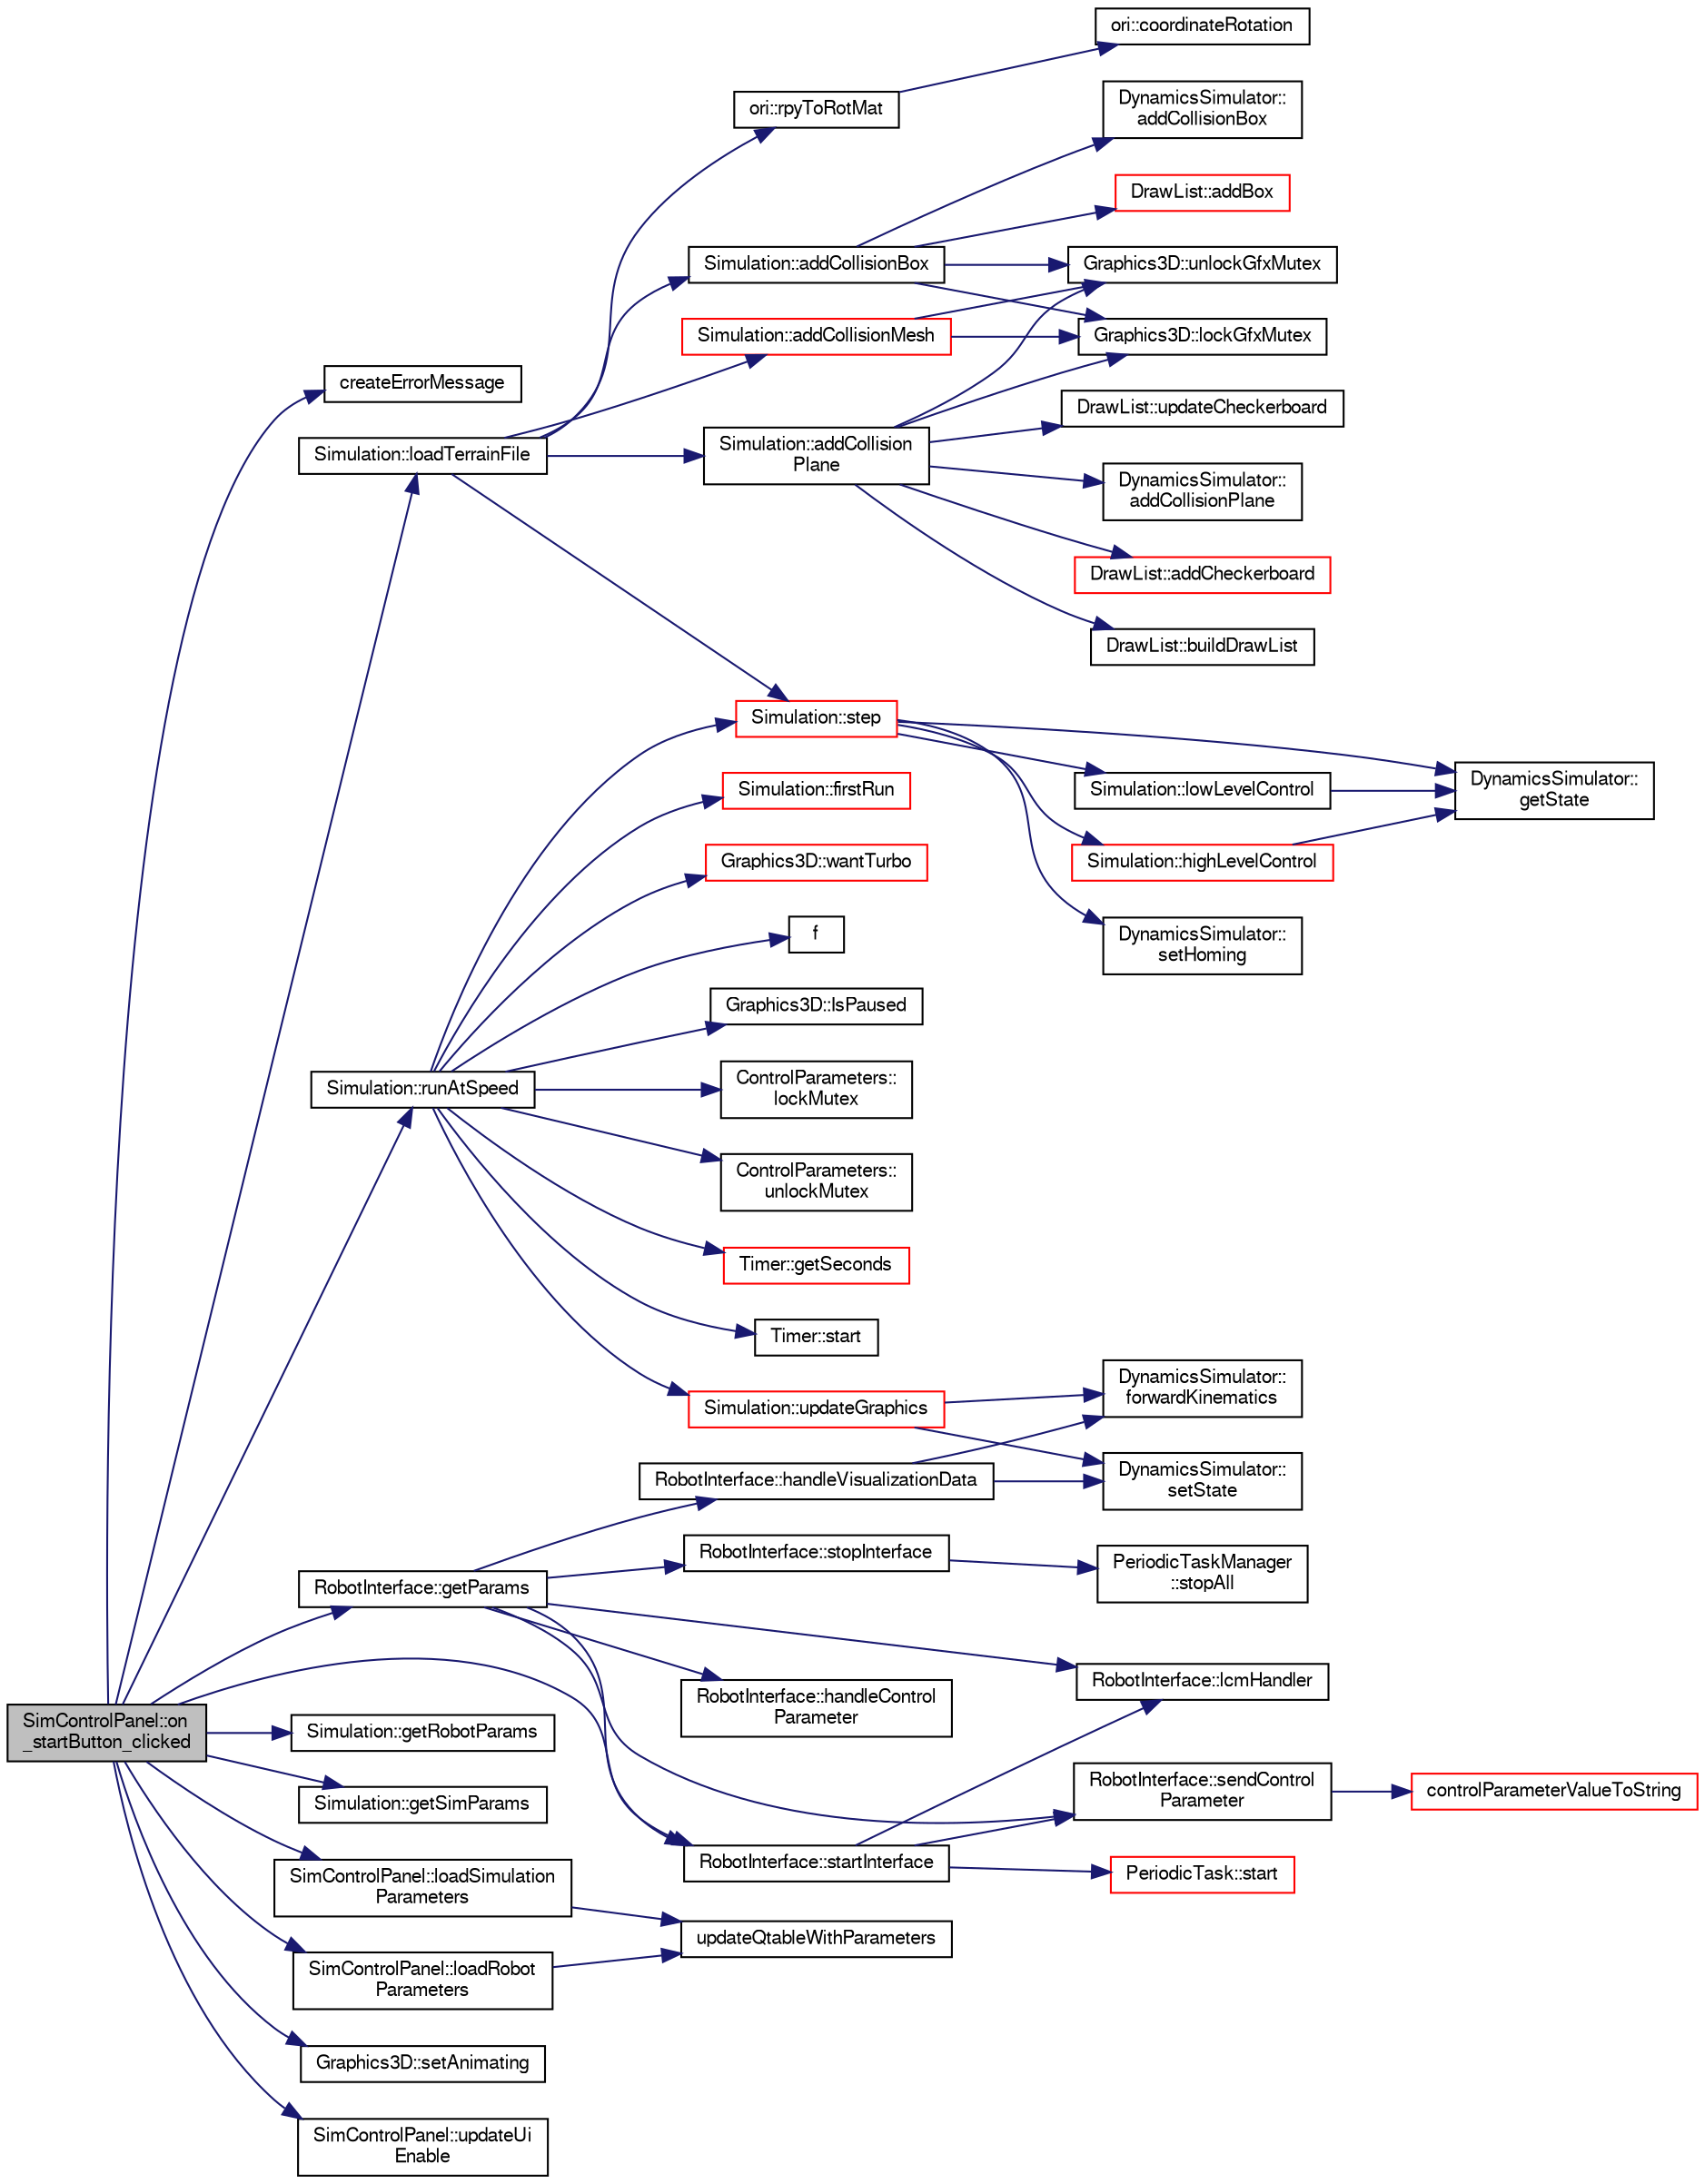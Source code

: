 digraph "SimControlPanel::on_startButton_clicked"
{
  edge [fontname="FreeSans",fontsize="10",labelfontname="FreeSans",labelfontsize="10"];
  node [fontname="FreeSans",fontsize="10",shape=record];
  rankdir="LR";
  Node1 [label="SimControlPanel::on\l_startButton_clicked",height=0.2,width=0.4,color="black", fillcolor="grey75", style="filled", fontcolor="black"];
  Node1 -> Node2 [color="midnightblue",fontsize="10",style="solid",fontname="FreeSans"];
  Node2 [label="createErrorMessage",height=0.2,width=0.4,color="black", fillcolor="white", style="filled",URL="$d8/dcd/_sim_control_panel_8cpp.html#a771db95f0473f6530892c739de3c1b83"];
  Node1 -> Node3 [color="midnightblue",fontsize="10",style="solid",fontname="FreeSans"];
  Node3 [label="RobotInterface::getParams",height=0.2,width=0.4,color="black", fillcolor="white", style="filled",URL="$d6/d05/class_robot_interface.html#a273ece51bef7819a95e7924d2a130976"];
  Node3 -> Node4 [color="midnightblue",fontsize="10",style="solid",fontname="FreeSans"];
  Node4 [label="RobotInterface::handleControl\lParameter",height=0.2,width=0.4,color="black", fillcolor="white", style="filled",URL="$d6/d05/class_robot_interface.html#a429be295631bd7ee22cd2efc9fb74648"];
  Node3 -> Node5 [color="midnightblue",fontsize="10",style="solid",fontname="FreeSans"];
  Node5 [label="RobotInterface::handleVisualizationData",height=0.2,width=0.4,color="black", fillcolor="white", style="filled",URL="$d6/d05/class_robot_interface.html#a1a13156279b80e488f9535374f66a8f8"];
  Node5 -> Node6 [color="midnightblue",fontsize="10",style="solid",fontname="FreeSans"];
  Node6 [label="DynamicsSimulator::\lforwardKinematics",height=0.2,width=0.4,color="black", fillcolor="white", style="filled",URL="$d7/d9c/class_dynamics_simulator.html#a3c057386e8d437e8c5dbcae02acf935c",tooltip="Do forward kinematics for feet. "];
  Node5 -> Node7 [color="midnightblue",fontsize="10",style="solid",fontname="FreeSans"];
  Node7 [label="DynamicsSimulator::\lsetState",height=0.2,width=0.4,color="black", fillcolor="white", style="filled",URL="$d7/d9c/class_dynamics_simulator.html#a1b185d90d2b15840ca57f8e2adcf84fb"];
  Node3 -> Node8 [color="midnightblue",fontsize="10",style="solid",fontname="FreeSans"];
  Node8 [label="RobotInterface::lcmHandler",height=0.2,width=0.4,color="black", fillcolor="white", style="filled",URL="$d6/d05/class_robot_interface.html#a37a9d4942ce142779bf6dbdc374e239e"];
  Node3 -> Node9 [color="midnightblue",fontsize="10",style="solid",fontname="FreeSans"];
  Node9 [label="RobotInterface::sendControl\lParameter",height=0.2,width=0.4,color="black", fillcolor="white", style="filled",URL="$d6/d05/class_robot_interface.html#a3e8ce08dd7aa4f2127563e1eb8317140"];
  Node9 -> Node10 [color="midnightblue",fontsize="10",style="solid",fontname="FreeSans"];
  Node10 [label="controlParameterValueToString",height=0.2,width=0.4,color="red", fillcolor="white", style="filled",URL="$d2/d01/_control_parameters_8h.html#a845e4adacbcbd157527c891bb3fa4b74"];
  Node3 -> Node11 [color="midnightblue",fontsize="10",style="solid",fontname="FreeSans"];
  Node11 [label="RobotInterface::startInterface",height=0.2,width=0.4,color="black", fillcolor="white", style="filled",URL="$d6/d05/class_robot_interface.html#afb4bc3cd443238371c6b09be6d6e2da7"];
  Node11 -> Node8 [color="midnightblue",fontsize="10",style="solid",fontname="FreeSans"];
  Node11 -> Node9 [color="midnightblue",fontsize="10",style="solid",fontname="FreeSans"];
  Node11 -> Node12 [color="midnightblue",fontsize="10",style="solid",fontname="FreeSans"];
  Node12 [label="PeriodicTask::start",height=0.2,width=0.4,color="red", fillcolor="white", style="filled",URL="$de/d2f/class_periodic_task.html#a23a65ac2dff9750a0f0d6416f2f32a6f"];
  Node3 -> Node13 [color="midnightblue",fontsize="10",style="solid",fontname="FreeSans"];
  Node13 [label="RobotInterface::stopInterface",height=0.2,width=0.4,color="black", fillcolor="white", style="filled",URL="$d6/d05/class_robot_interface.html#a66c4458fa8f57b3b8dfe6cf3ad707a76"];
  Node13 -> Node14 [color="midnightblue",fontsize="10",style="solid",fontname="FreeSans"];
  Node14 [label="PeriodicTaskManager\l::stopAll",height=0.2,width=0.4,color="black", fillcolor="white", style="filled",URL="$d2/d31/class_periodic_task_manager.html#ac3a6d2e72967f7e1045b546fdb5d7eaa"];
  Node1 -> Node15 [color="midnightblue",fontsize="10",style="solid",fontname="FreeSans"];
  Node15 [label="Simulation::getRobotParams",height=0.2,width=0.4,color="black", fillcolor="white", style="filled",URL="$dd/d14/class_simulation.html#a72521ff0a387ce6a53fec3bd9b209b5e"];
  Node1 -> Node16 [color="midnightblue",fontsize="10",style="solid",fontname="FreeSans"];
  Node16 [label="Simulation::getSimParams",height=0.2,width=0.4,color="black", fillcolor="white", style="filled",URL="$dd/d14/class_simulation.html#a343e571a3ad423fead44db01758fe54c"];
  Node1 -> Node17 [color="midnightblue",fontsize="10",style="solid",fontname="FreeSans"];
  Node17 [label="SimControlPanel::loadRobot\lParameters",height=0.2,width=0.4,color="black", fillcolor="white", style="filled",URL="$d1/d22/class_sim_control_panel.html#a5b70595cb694b786dadb966fd793e9de"];
  Node17 -> Node18 [color="midnightblue",fontsize="10",style="solid",fontname="FreeSans"];
  Node18 [label="updateQtableWithParameters",height=0.2,width=0.4,color="black", fillcolor="white", style="filled",URL="$d8/dcd/_sim_control_panel_8cpp.html#a95b841e725f99ed779bdcbf80579cfd5"];
  Node1 -> Node19 [color="midnightblue",fontsize="10",style="solid",fontname="FreeSans"];
  Node19 [label="SimControlPanel::loadSimulation\lParameters",height=0.2,width=0.4,color="black", fillcolor="white", style="filled",URL="$d1/d22/class_sim_control_panel.html#aaef98cf6f4f5e4d82bf33eea3d1c80fc"];
  Node19 -> Node18 [color="midnightblue",fontsize="10",style="solid",fontname="FreeSans"];
  Node1 -> Node20 [color="midnightblue",fontsize="10",style="solid",fontname="FreeSans"];
  Node20 [label="Simulation::loadTerrainFile",height=0.2,width=0.4,color="black", fillcolor="white", style="filled",URL="$dd/d14/class_simulation.html#ad3b3a11e3a8d6e2119dbcf538802d5cf"];
  Node20 -> Node21 [color="midnightblue",fontsize="10",style="solid",fontname="FreeSans"];
  Node21 [label="Simulation::addCollision\lPlane",height=0.2,width=0.4,color="black", fillcolor="white", style="filled",URL="$dd/d14/class_simulation.html#a20c4e8286bb7880f186e0aa3fe5f103e"];
  Node21 -> Node22 [color="midnightblue",fontsize="10",style="solid",fontname="FreeSans"];
  Node22 [label="DynamicsSimulator::\laddCollisionPlane",height=0.2,width=0.4,color="black", fillcolor="white", style="filled",URL="$d7/d9c/class_dynamics_simulator.html#ac35ba5a30a31d439be9933947e6c806a"];
  Node21 -> Node23 [color="midnightblue",fontsize="10",style="solid",fontname="FreeSans"];
  Node23 [label="Graphics3D::lockGfxMutex",height=0.2,width=0.4,color="black", fillcolor="white", style="filled",URL="$de/d6f/class_graphics3_d.html#ac763bf007eb93804b0350340cc6adb80"];
  Node21 -> Node24 [color="midnightblue",fontsize="10",style="solid",fontname="FreeSans"];
  Node24 [label="DrawList::addCheckerboard",height=0.2,width=0.4,color="red", fillcolor="white", style="filled",URL="$d1/d03/class_draw_list.html#a1df4a5846120d050f009a8736424f221"];
  Node21 -> Node25 [color="midnightblue",fontsize="10",style="solid",fontname="FreeSans"];
  Node25 [label="DrawList::buildDrawList",height=0.2,width=0.4,color="black", fillcolor="white", style="filled",URL="$d1/d03/class_draw_list.html#a792c90bc3c128f684bd62928b24d2d38"];
  Node21 -> Node26 [color="midnightblue",fontsize="10",style="solid",fontname="FreeSans"];
  Node26 [label="DrawList::updateCheckerboard",height=0.2,width=0.4,color="black", fillcolor="white", style="filled",URL="$d1/d03/class_draw_list.html#ae3f55365bc72bedb51b835533c515861"];
  Node21 -> Node27 [color="midnightblue",fontsize="10",style="solid",fontname="FreeSans"];
  Node27 [label="Graphics3D::unlockGfxMutex",height=0.2,width=0.4,color="black", fillcolor="white", style="filled",URL="$de/d6f/class_graphics3_d.html#a4c7364a808d197a1632386204c6eb20c"];
  Node20 -> Node28 [color="midnightblue",fontsize="10",style="solid",fontname="FreeSans"];
  Node28 [label="ori::rpyToRotMat",height=0.2,width=0.4,color="black", fillcolor="white", style="filled",URL="$da/d9b/namespaceori.html#add867f41c8046a8bba05611e25c8dfcd"];
  Node28 -> Node29 [color="midnightblue",fontsize="10",style="solid",fontname="FreeSans"];
  Node29 [label="ori::coordinateRotation",height=0.2,width=0.4,color="black", fillcolor="white", style="filled",URL="$da/d9b/namespaceori.html#a537b8d0769c03e4cd8ef2b9a9dc8a760"];
  Node20 -> Node30 [color="midnightblue",fontsize="10",style="solid",fontname="FreeSans"];
  Node30 [label="Simulation::addCollisionBox",height=0.2,width=0.4,color="black", fillcolor="white", style="filled",URL="$dd/d14/class_simulation.html#a33e67c5154f5fdbab0d49f23777f4313"];
  Node30 -> Node31 [color="midnightblue",fontsize="10",style="solid",fontname="FreeSans"];
  Node31 [label="DynamicsSimulator::\laddCollisionBox",height=0.2,width=0.4,color="black", fillcolor="white", style="filled",URL="$d7/d9c/class_dynamics_simulator.html#aa3c1c830bfa1dc1ceed7ff95f2f437c1"];
  Node30 -> Node23 [color="midnightblue",fontsize="10",style="solid",fontname="FreeSans"];
  Node30 -> Node32 [color="midnightblue",fontsize="10",style="solid",fontname="FreeSans"];
  Node32 [label="DrawList::addBox",height=0.2,width=0.4,color="red", fillcolor="white", style="filled",URL="$d1/d03/class_draw_list.html#a9c2c9531b2de18e928fc8d0d20cfb4c7"];
  Node30 -> Node27 [color="midnightblue",fontsize="10",style="solid",fontname="FreeSans"];
  Node20 -> Node33 [color="midnightblue",fontsize="10",style="solid",fontname="FreeSans"];
  Node33 [label="Simulation::step",height=0.2,width=0.4,color="red", fillcolor="white", style="filled",URL="$dd/d14/class_simulation.html#a5474b99a1471e382b2e6a87adff814dc"];
  Node33 -> Node34 [color="midnightblue",fontsize="10",style="solid",fontname="FreeSans"];
  Node34 [label="Simulation::lowLevelControl",height=0.2,width=0.4,color="black", fillcolor="white", style="filled",URL="$dd/d14/class_simulation.html#acfb66e9a45bf3c99747d271418f34bfe"];
  Node34 -> Node35 [color="midnightblue",fontsize="10",style="solid",fontname="FreeSans"];
  Node35 [label="DynamicsSimulator::\lgetState",height=0.2,width=0.4,color="black", fillcolor="white", style="filled",URL="$d7/d9c/class_dynamics_simulator.html#a72892f39ed60e2f50df53ea49ffb6433"];
  Node33 -> Node36 [color="midnightblue",fontsize="10",style="solid",fontname="FreeSans"];
  Node36 [label="Simulation::highLevelControl",height=0.2,width=0.4,color="red", fillcolor="white", style="filled",URL="$dd/d14/class_simulation.html#a04559087d745de92a850e2c490d4981d"];
  Node36 -> Node35 [color="midnightblue",fontsize="10",style="solid",fontname="FreeSans"];
  Node33 -> Node35 [color="midnightblue",fontsize="10",style="solid",fontname="FreeSans"];
  Node33 -> Node37 [color="midnightblue",fontsize="10",style="solid",fontname="FreeSans"];
  Node37 [label="DynamicsSimulator::\lsetHoming",height=0.2,width=0.4,color="black", fillcolor="white", style="filled",URL="$d7/d9c/class_dynamics_simulator.html#a339504f4bd9866588fd73b2fc0fbab0d"];
  Node20 -> Node38 [color="midnightblue",fontsize="10",style="solid",fontname="FreeSans"];
  Node38 [label="Simulation::addCollisionMesh",height=0.2,width=0.4,color="red", fillcolor="white", style="filled",URL="$dd/d14/class_simulation.html#afae53444e828ca1ce1a8b20d2f9fecc6"];
  Node38 -> Node23 [color="midnightblue",fontsize="10",style="solid",fontname="FreeSans"];
  Node38 -> Node27 [color="midnightblue",fontsize="10",style="solid",fontname="FreeSans"];
  Node1 -> Node39 [color="midnightblue",fontsize="10",style="solid",fontname="FreeSans"];
  Node39 [label="Simulation::runAtSpeed",height=0.2,width=0.4,color="black", fillcolor="white", style="filled",URL="$dd/d14/class_simulation.html#a34b590ee1fed73b2b6aaf3d2bcf3da0c"];
  Node39 -> Node40 [color="midnightblue",fontsize="10",style="solid",fontname="FreeSans"];
  Node40 [label="Simulation::firstRun",height=0.2,width=0.4,color="red", fillcolor="white", style="filled",URL="$dd/d14/class_simulation.html#ab264f11e0f5fc0e601644f1c9e8ced64"];
  Node39 -> Node41 [color="midnightblue",fontsize="10",style="solid",fontname="FreeSans"];
  Node41 [label="Graphics3D::wantTurbo",height=0.2,width=0.4,color="red", fillcolor="white", style="filled",URL="$de/d6f/class_graphics3_d.html#a04e989eeebcb1478ae61ba26206a8fae"];
  Node39 -> Node42 [color="midnightblue",fontsize="10",style="solid",fontname="FreeSans"];
  Node42 [label="f",height=0.2,width=0.4,color="black", fillcolor="white", style="filled",URL="$dc/dd7/test__casadi_8cpp.html#ae20d7fba59865a21504b65cdb44cbfe5"];
  Node39 -> Node43 [color="midnightblue",fontsize="10",style="solid",fontname="FreeSans"];
  Node43 [label="Graphics3D::IsPaused",height=0.2,width=0.4,color="black", fillcolor="white", style="filled",URL="$de/d6f/class_graphics3_d.html#a03c04c83e3710bf6812a4e7be4d359cf"];
  Node39 -> Node44 [color="midnightblue",fontsize="10",style="solid",fontname="FreeSans"];
  Node44 [label="ControlParameters::\llockMutex",height=0.2,width=0.4,color="black", fillcolor="white", style="filled",URL="$d8/d86/class_control_parameters.html#a8f614fa95d472922d65efe48238a7afc"];
  Node39 -> Node33 [color="midnightblue",fontsize="10",style="solid",fontname="FreeSans"];
  Node39 -> Node45 [color="midnightblue",fontsize="10",style="solid",fontname="FreeSans"];
  Node45 [label="ControlParameters::\lunlockMutex",height=0.2,width=0.4,color="black", fillcolor="white", style="filled",URL="$d8/d86/class_control_parameters.html#af025ae2e93e63f23e77802189bfbc0af"];
  Node39 -> Node46 [color="midnightblue",fontsize="10",style="solid",fontname="FreeSans"];
  Node46 [label="Timer::getSeconds",height=0.2,width=0.4,color="red", fillcolor="white", style="filled",URL="$d8/d08/class_timer.html#aa42cb0519d30540b49a8c73f8ea81470"];
  Node39 -> Node47 [color="midnightblue",fontsize="10",style="solid",fontname="FreeSans"];
  Node47 [label="Timer::start",height=0.2,width=0.4,color="black", fillcolor="white", style="filled",URL="$d8/d08/class_timer.html#a3a8b5272198d029779dc9302a54305a8"];
  Node39 -> Node48 [color="midnightblue",fontsize="10",style="solid",fontname="FreeSans"];
  Node48 [label="Simulation::updateGraphics",height=0.2,width=0.4,color="red", fillcolor="white", style="filled",URL="$dd/d14/class_simulation.html#a6186855f477a8b0add3cf41d5e5a6001"];
  Node48 -> Node7 [color="midnightblue",fontsize="10",style="solid",fontname="FreeSans"];
  Node48 -> Node6 [color="midnightblue",fontsize="10",style="solid",fontname="FreeSans"];
  Node1 -> Node49 [color="midnightblue",fontsize="10",style="solid",fontname="FreeSans"];
  Node49 [label="Graphics3D::setAnimating",height=0.2,width=0.4,color="black", fillcolor="white", style="filled",URL="$de/d6f/class_graphics3_d.html#a322467ce2efdc212fe61c0cd782aa8f2"];
  Node1 -> Node11 [color="midnightblue",fontsize="10",style="solid",fontname="FreeSans"];
  Node1 -> Node50 [color="midnightblue",fontsize="10",style="solid",fontname="FreeSans"];
  Node50 [label="SimControlPanel::updateUi\lEnable",height=0.2,width=0.4,color="black", fillcolor="white", style="filled",URL="$d1/d22/class_sim_control_panel.html#afe9de8bed4d2d8c0e6825b27abb11571"];
}
